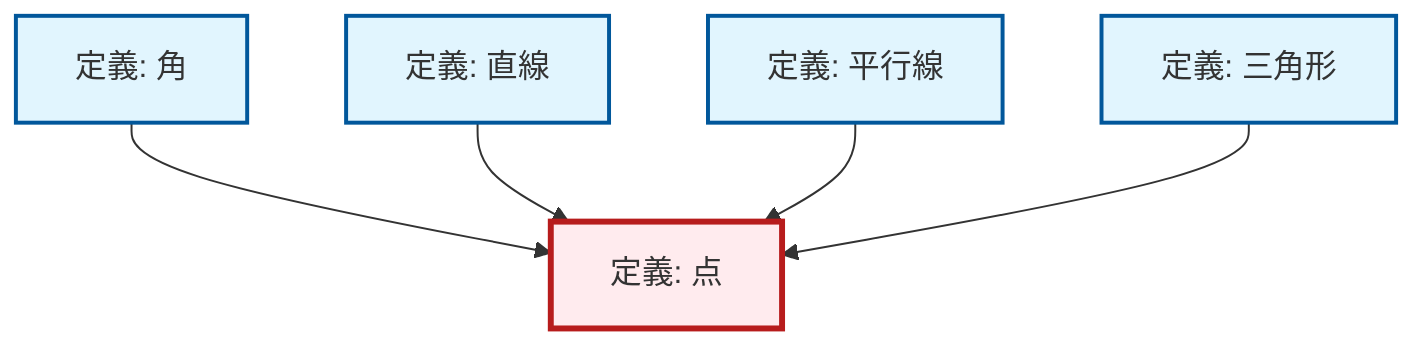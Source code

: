 graph TD
    classDef definition fill:#e1f5fe,stroke:#01579b,stroke-width:2px
    classDef theorem fill:#f3e5f5,stroke:#4a148c,stroke-width:2px
    classDef axiom fill:#fff3e0,stroke:#e65100,stroke-width:2px
    classDef example fill:#e8f5e9,stroke:#1b5e20,stroke-width:2px
    classDef current fill:#ffebee,stroke:#b71c1c,stroke-width:3px
    def-angle["定義: 角"]:::definition
    def-line["定義: 直線"]:::definition
    def-triangle["定義: 三角形"]:::definition
    def-point["定義: 点"]:::definition
    def-parallel["定義: 平行線"]:::definition
    def-angle --> def-point
    def-line --> def-point
    def-parallel --> def-point
    def-triangle --> def-point
    class def-point current